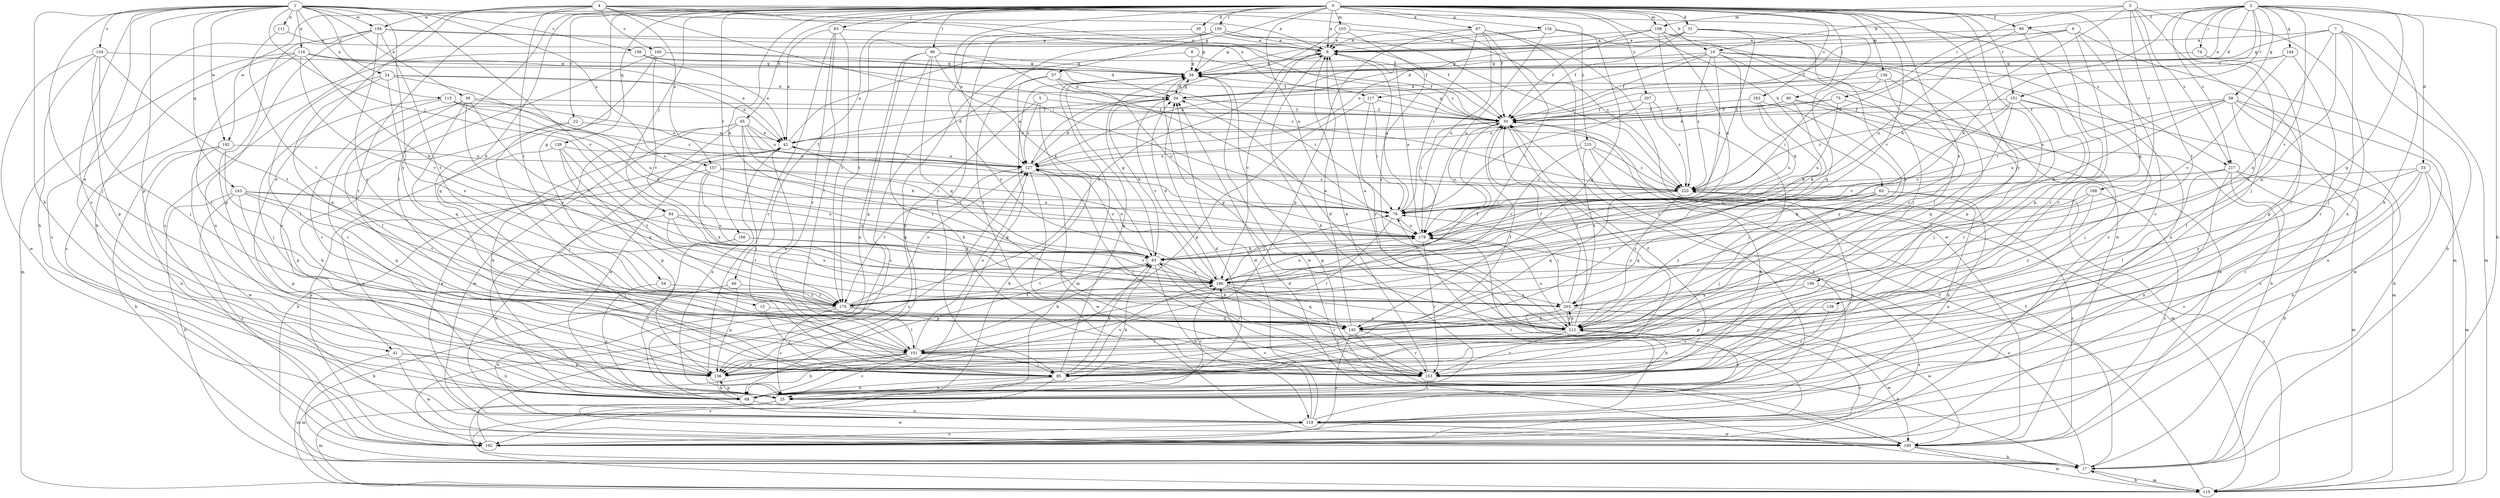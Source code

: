 strict digraph  {
0;
1;
2;
3;
4;
5;
6;
7;
8;
9;
15;
16;
17;
22;
24;
25;
30;
31;
33;
34;
39;
41;
42;
46;
49;
50;
54;
57;
58;
59;
63;
65;
68;
74;
75;
76;
80;
83;
84;
85;
87;
93;
96;
101;
103;
108;
110;
111;
115;
116;
117;
118;
127;
130;
134;
136;
138;
139;
143;
144;
145;
150;
151;
153;
154;
156;
157;
160;
162;
166;
168;
170;
178;
183;
186;
192;
194;
195;
199;
203;
207;
212;
215;
217;
220;
0 -> 9  [label=a];
0 -> 15  [label=b];
0 -> 16  [label=b];
0 -> 22  [label=c];
0 -> 30  [label=d];
0 -> 31  [label=d];
0 -> 46  [label=f];
0 -> 49  [label=f];
0 -> 54  [label=g];
0 -> 57  [label=g];
0 -> 63  [label=h];
0 -> 65  [label=h];
0 -> 80  [label=j];
0 -> 83  [label=j];
0 -> 84  [label=j];
0 -> 87  [label=k];
0 -> 93  [label=k];
0 -> 96  [label=l];
0 -> 101  [label=l];
0 -> 103  [label=m];
0 -> 108  [label=m];
0 -> 127  [label=o];
0 -> 130  [label=p];
0 -> 134  [label=p];
0 -> 138  [label=q];
0 -> 139  [label=q];
0 -> 150  [label=r];
0 -> 151  [label=r];
0 -> 166  [label=t];
0 -> 178  [label=u];
0 -> 183  [label=v];
0 -> 186  [label=v];
0 -> 192  [label=w];
0 -> 199  [label=x];
0 -> 203  [label=x];
0 -> 207  [label=y];
0 -> 212  [label=y];
0 -> 215  [label=z];
1 -> 24  [label=c];
1 -> 25  [label=c];
1 -> 39  [label=e];
1 -> 41  [label=e];
1 -> 68  [label=h];
1 -> 84  [label=j];
1 -> 85  [label=j];
1 -> 111  [label=n];
1 -> 115  [label=n];
1 -> 116  [label=n];
1 -> 117  [label=n];
1 -> 136  [label=p];
1 -> 143  [label=q];
1 -> 154  [label=s];
1 -> 156  [label=s];
1 -> 157  [label=s];
1 -> 186  [label=v];
1 -> 192  [label=w];
1 -> 194  [label=w];
1 -> 212  [label=y];
2 -> 16  [label=b];
2 -> 17  [label=b];
2 -> 33  [label=d];
2 -> 34  [label=d];
2 -> 49  [label=f];
2 -> 50  [label=f];
2 -> 58  [label=g];
2 -> 68  [label=h];
2 -> 74  [label=i];
2 -> 85  [label=j];
2 -> 93  [label=k];
2 -> 117  [label=n];
2 -> 144  [label=q];
2 -> 145  [label=q];
2 -> 151  [label=r];
2 -> 186  [label=v];
2 -> 217  [label=z];
3 -> 25  [label=c];
3 -> 75  [label=i];
3 -> 93  [label=k];
3 -> 108  [label=m];
3 -> 118  [label=n];
3 -> 168  [label=t];
3 -> 170  [label=t];
3 -> 217  [label=z];
4 -> 9  [label=a];
4 -> 41  [label=e];
4 -> 50  [label=f];
4 -> 76  [label=i];
4 -> 153  [label=r];
4 -> 157  [label=s];
4 -> 160  [label=s];
4 -> 162  [label=s];
4 -> 170  [label=t];
4 -> 194  [label=w];
4 -> 217  [label=z];
4 -> 220  [label=z];
5 -> 17  [label=b];
5 -> 50  [label=f];
5 -> 127  [label=o];
5 -> 136  [label=p];
6 -> 9  [label=a];
6 -> 25  [label=c];
6 -> 50  [label=f];
6 -> 110  [label=m];
6 -> 153  [label=r];
6 -> 178  [label=u];
7 -> 9  [label=a];
7 -> 17  [label=b];
7 -> 59  [label=g];
7 -> 85  [label=j];
7 -> 110  [label=m];
7 -> 145  [label=q];
7 -> 203  [label=x];
8 -> 50  [label=f];
8 -> 59  [label=g];
8 -> 68  [label=h];
9 -> 59  [label=g];
9 -> 68  [label=h];
9 -> 186  [label=v];
15 -> 85  [label=j];
15 -> 212  [label=y];
16 -> 50  [label=f];
16 -> 59  [label=g];
16 -> 76  [label=i];
16 -> 93  [label=k];
16 -> 101  [label=l];
16 -> 118  [label=n];
16 -> 127  [label=o];
16 -> 136  [label=p];
16 -> 220  [label=z];
17 -> 34  [label=d];
17 -> 50  [label=f];
17 -> 110  [label=m];
17 -> 178  [label=u];
22 -> 42  [label=e];
22 -> 68  [label=h];
22 -> 85  [label=j];
24 -> 34  [label=d];
24 -> 42  [label=e];
24 -> 101  [label=l];
24 -> 145  [label=q];
24 -> 178  [label=u];
24 -> 203  [label=x];
25 -> 34  [label=d];
25 -> 42  [label=e];
25 -> 110  [label=m];
25 -> 195  [label=w];
25 -> 212  [label=y];
30 -> 9  [label=a];
30 -> 59  [label=g];
30 -> 212  [label=y];
31 -> 9  [label=a];
31 -> 50  [label=f];
31 -> 127  [label=o];
31 -> 145  [label=q];
31 -> 212  [label=y];
31 -> 220  [label=z];
33 -> 25  [label=c];
33 -> 110  [label=m];
33 -> 118  [label=n];
33 -> 153  [label=r];
33 -> 212  [label=y];
33 -> 220  [label=z];
34 -> 50  [label=f];
34 -> 59  [label=g];
34 -> 93  [label=k];
34 -> 186  [label=v];
39 -> 50  [label=f];
39 -> 101  [label=l];
39 -> 127  [label=o];
39 -> 145  [label=q];
39 -> 153  [label=r];
39 -> 186  [label=v];
39 -> 203  [label=x];
41 -> 68  [label=h];
41 -> 110  [label=m];
41 -> 136  [label=p];
41 -> 195  [label=w];
42 -> 9  [label=a];
42 -> 17  [label=b];
42 -> 34  [label=d];
42 -> 127  [label=o];
46 -> 17  [label=b];
46 -> 136  [label=p];
46 -> 170  [label=t];
49 -> 9  [label=a];
49 -> 136  [label=p];
49 -> 153  [label=r];
49 -> 220  [label=z];
50 -> 42  [label=e];
50 -> 59  [label=g];
50 -> 76  [label=i];
50 -> 153  [label=r];
50 -> 178  [label=u];
54 -> 25  [label=c];
54 -> 170  [label=t];
57 -> 34  [label=d];
57 -> 76  [label=i];
57 -> 127  [label=o];
57 -> 162  [label=s];
57 -> 178  [label=u];
58 -> 17  [label=b];
58 -> 50  [label=f];
58 -> 76  [label=i];
58 -> 93  [label=k];
58 -> 101  [label=l];
58 -> 118  [label=n];
58 -> 178  [label=u];
58 -> 195  [label=w];
59 -> 34  [label=d];
59 -> 110  [label=m];
59 -> 195  [label=w];
63 -> 68  [label=h];
63 -> 76  [label=i];
63 -> 85  [label=j];
63 -> 118  [label=n];
63 -> 145  [label=q];
63 -> 212  [label=y];
65 -> 42  [label=e];
65 -> 68  [label=h];
65 -> 76  [label=i];
65 -> 85  [label=j];
65 -> 93  [label=k];
65 -> 118  [label=n];
65 -> 127  [label=o];
65 -> 195  [label=w];
68 -> 42  [label=e];
68 -> 59  [label=g];
68 -> 93  [label=k];
68 -> 118  [label=n];
68 -> 136  [label=p];
68 -> 186  [label=v];
68 -> 220  [label=z];
74 -> 59  [label=g];
74 -> 136  [label=p];
75 -> 42  [label=e];
75 -> 50  [label=f];
75 -> 85  [label=j];
75 -> 178  [label=u];
76 -> 9  [label=a];
76 -> 101  [label=l];
76 -> 178  [label=u];
80 -> 17  [label=b];
80 -> 50  [label=f];
80 -> 93  [label=k];
80 -> 127  [label=o];
80 -> 195  [label=w];
83 -> 9  [label=a];
83 -> 25  [label=c];
83 -> 42  [label=e];
83 -> 101  [label=l];
83 -> 153  [label=r];
83 -> 170  [label=t];
84 -> 85  [label=j];
84 -> 93  [label=k];
84 -> 170  [label=t];
84 -> 178  [label=u];
84 -> 203  [label=x];
85 -> 25  [label=c];
85 -> 59  [label=g];
85 -> 68  [label=h];
85 -> 93  [label=k];
85 -> 162  [label=s];
85 -> 186  [label=v];
87 -> 9  [label=a];
87 -> 25  [label=c];
87 -> 76  [label=i];
87 -> 136  [label=p];
87 -> 178  [label=u];
87 -> 186  [label=v];
87 -> 195  [label=w];
93 -> 59  [label=g];
93 -> 118  [label=n];
93 -> 127  [label=o];
93 -> 136  [label=p];
93 -> 153  [label=r];
93 -> 170  [label=t];
93 -> 186  [label=v];
96 -> 59  [label=g];
96 -> 76  [label=i];
96 -> 93  [label=k];
96 -> 118  [label=n];
96 -> 136  [label=p];
96 -> 145  [label=q];
96 -> 153  [label=r];
101 -> 25  [label=c];
101 -> 42  [label=e];
101 -> 50  [label=f];
101 -> 68  [label=h];
101 -> 85  [label=j];
101 -> 93  [label=k];
101 -> 110  [label=m];
101 -> 127  [label=o];
101 -> 136  [label=p];
101 -> 153  [label=r];
103 -> 9  [label=a];
103 -> 127  [label=o];
103 -> 212  [label=y];
103 -> 220  [label=z];
108 -> 9  [label=a];
108 -> 50  [label=f];
108 -> 59  [label=g];
108 -> 85  [label=j];
108 -> 162  [label=s];
108 -> 178  [label=u];
108 -> 220  [label=z];
110 -> 17  [label=b];
110 -> 50  [label=f];
110 -> 220  [label=z];
111 -> 9  [label=a];
111 -> 170  [label=t];
115 -> 50  [label=f];
115 -> 85  [label=j];
115 -> 93  [label=k];
115 -> 153  [label=r];
115 -> 178  [label=u];
115 -> 220  [label=z];
116 -> 42  [label=e];
116 -> 50  [label=f];
116 -> 59  [label=g];
116 -> 68  [label=h];
116 -> 93  [label=k];
116 -> 101  [label=l];
116 -> 110  [label=m];
116 -> 186  [label=v];
117 -> 50  [label=f];
117 -> 76  [label=i];
117 -> 136  [label=p];
117 -> 212  [label=y];
118 -> 34  [label=d];
118 -> 42  [label=e];
118 -> 50  [label=f];
118 -> 162  [label=s];
118 -> 186  [label=v];
118 -> 195  [label=w];
127 -> 34  [label=d];
127 -> 153  [label=r];
127 -> 170  [label=t];
127 -> 195  [label=w];
127 -> 220  [label=z];
130 -> 34  [label=d];
130 -> 76  [label=i];
130 -> 153  [label=r];
130 -> 212  [label=y];
134 -> 9  [label=a];
134 -> 59  [label=g];
134 -> 145  [label=q];
134 -> 178  [label=u];
134 -> 195  [label=w];
136 -> 68  [label=h];
138 -> 145  [label=q];
138 -> 153  [label=r];
139 -> 127  [label=o];
139 -> 136  [label=p];
139 -> 145  [label=q];
139 -> 162  [label=s];
139 -> 170  [label=t];
143 -> 17  [label=b];
143 -> 76  [label=i];
143 -> 136  [label=p];
143 -> 145  [label=q];
143 -> 162  [label=s];
143 -> 170  [label=t];
143 -> 178  [label=u];
144 -> 34  [label=d];
144 -> 59  [label=g];
144 -> 153  [label=r];
144 -> 186  [label=v];
145 -> 9  [label=a];
145 -> 17  [label=b];
145 -> 93  [label=k];
145 -> 153  [label=r];
145 -> 162  [label=s];
150 -> 9  [label=a];
150 -> 50  [label=f];
150 -> 85  [label=j];
150 -> 153  [label=r];
150 -> 170  [label=t];
150 -> 220  [label=z];
151 -> 50  [label=f];
151 -> 85  [label=j];
151 -> 110  [label=m];
151 -> 145  [label=q];
151 -> 153  [label=r];
151 -> 186  [label=v];
151 -> 220  [label=z];
153 -> 9  [label=a];
153 -> 25  [label=c];
153 -> 50  [label=f];
153 -> 127  [label=o];
154 -> 59  [label=g];
154 -> 68  [label=h];
154 -> 85  [label=j];
154 -> 136  [label=p];
154 -> 170  [label=t];
154 -> 195  [label=w];
156 -> 42  [label=e];
156 -> 59  [label=g];
156 -> 162  [label=s];
156 -> 220  [label=z];
157 -> 25  [label=c];
157 -> 76  [label=i];
157 -> 178  [label=u];
157 -> 186  [label=v];
157 -> 203  [label=x];
157 -> 220  [label=z];
160 -> 25  [label=c];
160 -> 34  [label=d];
160 -> 59  [label=g];
160 -> 145  [label=q];
160 -> 186  [label=v];
162 -> 76  [label=i];
162 -> 127  [label=o];
166 -> 25  [label=c];
166 -> 68  [label=h];
166 -> 93  [label=k];
166 -> 186  [label=v];
168 -> 76  [label=i];
168 -> 162  [label=s];
168 -> 170  [label=t];
168 -> 212  [label=y];
170 -> 9  [label=a];
170 -> 25  [label=c];
170 -> 50  [label=f];
170 -> 101  [label=l];
170 -> 118  [label=n];
170 -> 127  [label=o];
170 -> 145  [label=q];
178 -> 9  [label=a];
178 -> 93  [label=k];
178 -> 153  [label=r];
178 -> 162  [label=s];
183 -> 50  [label=f];
183 -> 93  [label=k];
183 -> 178  [label=u];
183 -> 212  [label=y];
186 -> 34  [label=d];
186 -> 42  [label=e];
186 -> 76  [label=i];
186 -> 145  [label=q];
186 -> 153  [label=r];
186 -> 170  [label=t];
186 -> 178  [label=u];
186 -> 203  [label=x];
192 -> 17  [label=b];
192 -> 118  [label=n];
192 -> 127  [label=o];
192 -> 136  [label=p];
192 -> 195  [label=w];
194 -> 9  [label=a];
194 -> 50  [label=f];
194 -> 118  [label=n];
194 -> 136  [label=p];
194 -> 162  [label=s];
194 -> 170  [label=t];
194 -> 212  [label=y];
195 -> 17  [label=b];
195 -> 59  [label=g];
195 -> 110  [label=m];
195 -> 220  [label=z];
199 -> 136  [label=p];
199 -> 162  [label=s];
199 -> 203  [label=x];
203 -> 50  [label=f];
203 -> 68  [label=h];
203 -> 76  [label=i];
203 -> 85  [label=j];
203 -> 195  [label=w];
203 -> 212  [label=y];
207 -> 50  [label=f];
207 -> 76  [label=i];
207 -> 85  [label=j];
207 -> 220  [label=z];
212 -> 9  [label=a];
212 -> 34  [label=d];
212 -> 50  [label=f];
212 -> 59  [label=g];
212 -> 101  [label=l];
212 -> 153  [label=r];
212 -> 162  [label=s];
212 -> 178  [label=u];
212 -> 195  [label=w];
212 -> 203  [label=x];
215 -> 68  [label=h];
215 -> 110  [label=m];
215 -> 127  [label=o];
215 -> 186  [label=v];
215 -> 203  [label=x];
215 -> 220  [label=z];
217 -> 17  [label=b];
217 -> 93  [label=k];
217 -> 101  [label=l];
217 -> 110  [label=m];
217 -> 118  [label=n];
217 -> 162  [label=s];
217 -> 220  [label=z];
220 -> 76  [label=i];
220 -> 145  [label=q];
220 -> 212  [label=y];
}
